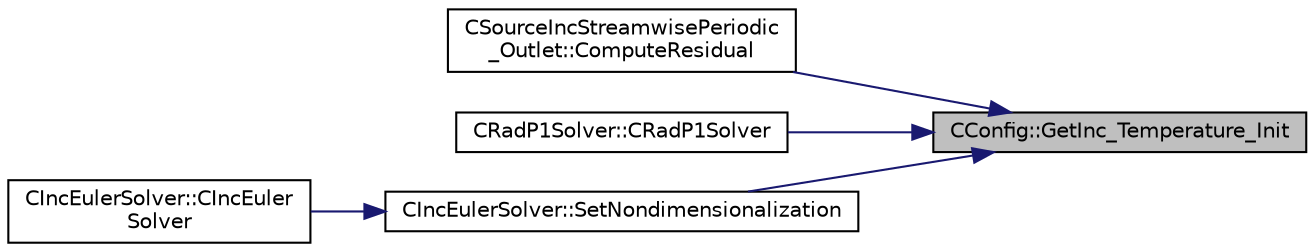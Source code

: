 digraph "CConfig::GetInc_Temperature_Init"
{
 // LATEX_PDF_SIZE
  edge [fontname="Helvetica",fontsize="10",labelfontname="Helvetica",labelfontsize="10"];
  node [fontname="Helvetica",fontsize="10",shape=record];
  rankdir="RL";
  Node1 [label="CConfig::GetInc_Temperature_Init",height=0.2,width=0.4,color="black", fillcolor="grey75", style="filled", fontcolor="black",tooltip="Get the value of the initial temperature for incompressible flows."];
  Node1 -> Node2 [dir="back",color="midnightblue",fontsize="10",style="solid",fontname="Helvetica"];
  Node2 [label="CSourceIncStreamwisePeriodic\l_Outlet::ComputeResidual",height=0.2,width=0.4,color="black", fillcolor="white", style="filled",URL="$classCSourceIncStreamwisePeriodic__Outlet.html#abc639a9578b2cc60f99cb38744ca03b7",tooltip="Source term integration for boundary heat sink."];
  Node1 -> Node3 [dir="back",color="midnightblue",fontsize="10",style="solid",fontname="Helvetica"];
  Node3 [label="CRadP1Solver::CRadP1Solver",height=0.2,width=0.4,color="black", fillcolor="white", style="filled",URL="$classCRadP1Solver.html#ae423cf9af88b527eb54ebce86227d96a",tooltip=" "];
  Node1 -> Node4 [dir="back",color="midnightblue",fontsize="10",style="solid",fontname="Helvetica"];
  Node4 [label="CIncEulerSolver::SetNondimensionalization",height=0.2,width=0.4,color="black", fillcolor="white", style="filled",URL="$classCIncEulerSolver.html#a2cffaa24417cb3803d36d38b3874d6d0",tooltip="Set the solver nondimensionalization."];
  Node4 -> Node5 [dir="back",color="midnightblue",fontsize="10",style="solid",fontname="Helvetica"];
  Node5 [label="CIncEulerSolver::CIncEuler\lSolver",height=0.2,width=0.4,color="black", fillcolor="white", style="filled",URL="$classCIncEulerSolver.html#a2a0c72c1d1d79e45c69da03e01f6281a",tooltip="Constructor of the class."];
}
